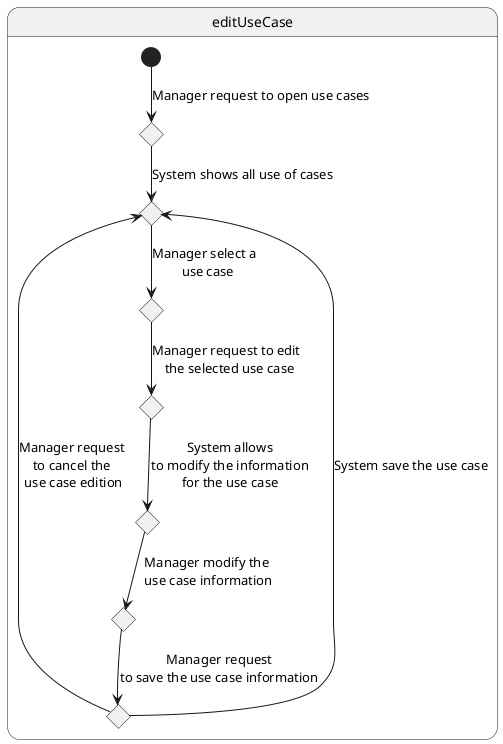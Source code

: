 @startuml

state editUseCase {
    state 1 <<choice>>
    state 2 <<choice>>
    state 3 <<choice>>
    state 4 <<choice>>
    state 5 <<choice>>
    state 6 <<choice>>
    state 7 <<choice>>

    [*] --> 1 : Manager request to open use cases
    1 --> 2 : System shows all use of cases
    2 --> 3 : Manager select a \n use case
    3 --> 4 : Manager request to edit \n the selected use case
    4 --> 5 : System allows\nto modify the information\nfor the use case
    5 --> 6 : Manager modify the\n use case information
    6 --> 7 : Manager request\nto save the use case information
    7 -left-> 2 : Manager request \nto cancel the \nuse case edition
    7 --> 2 : System save the use case
}

@enduml
